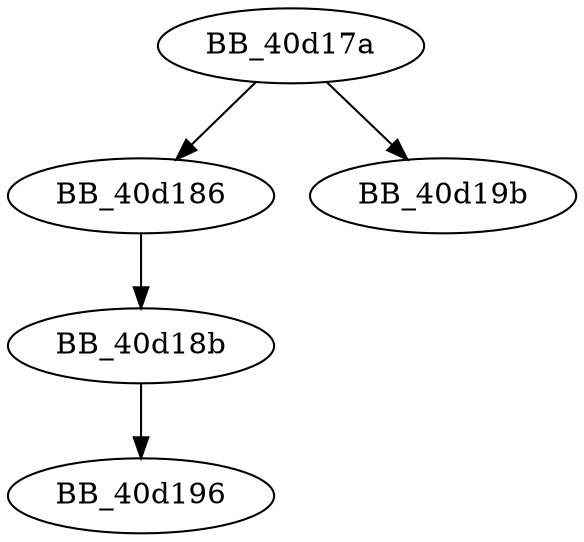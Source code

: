 DiGraph __fileno{
BB_40d17a->BB_40d186
BB_40d17a->BB_40d19b
BB_40d186->BB_40d18b
BB_40d18b->BB_40d196
}
